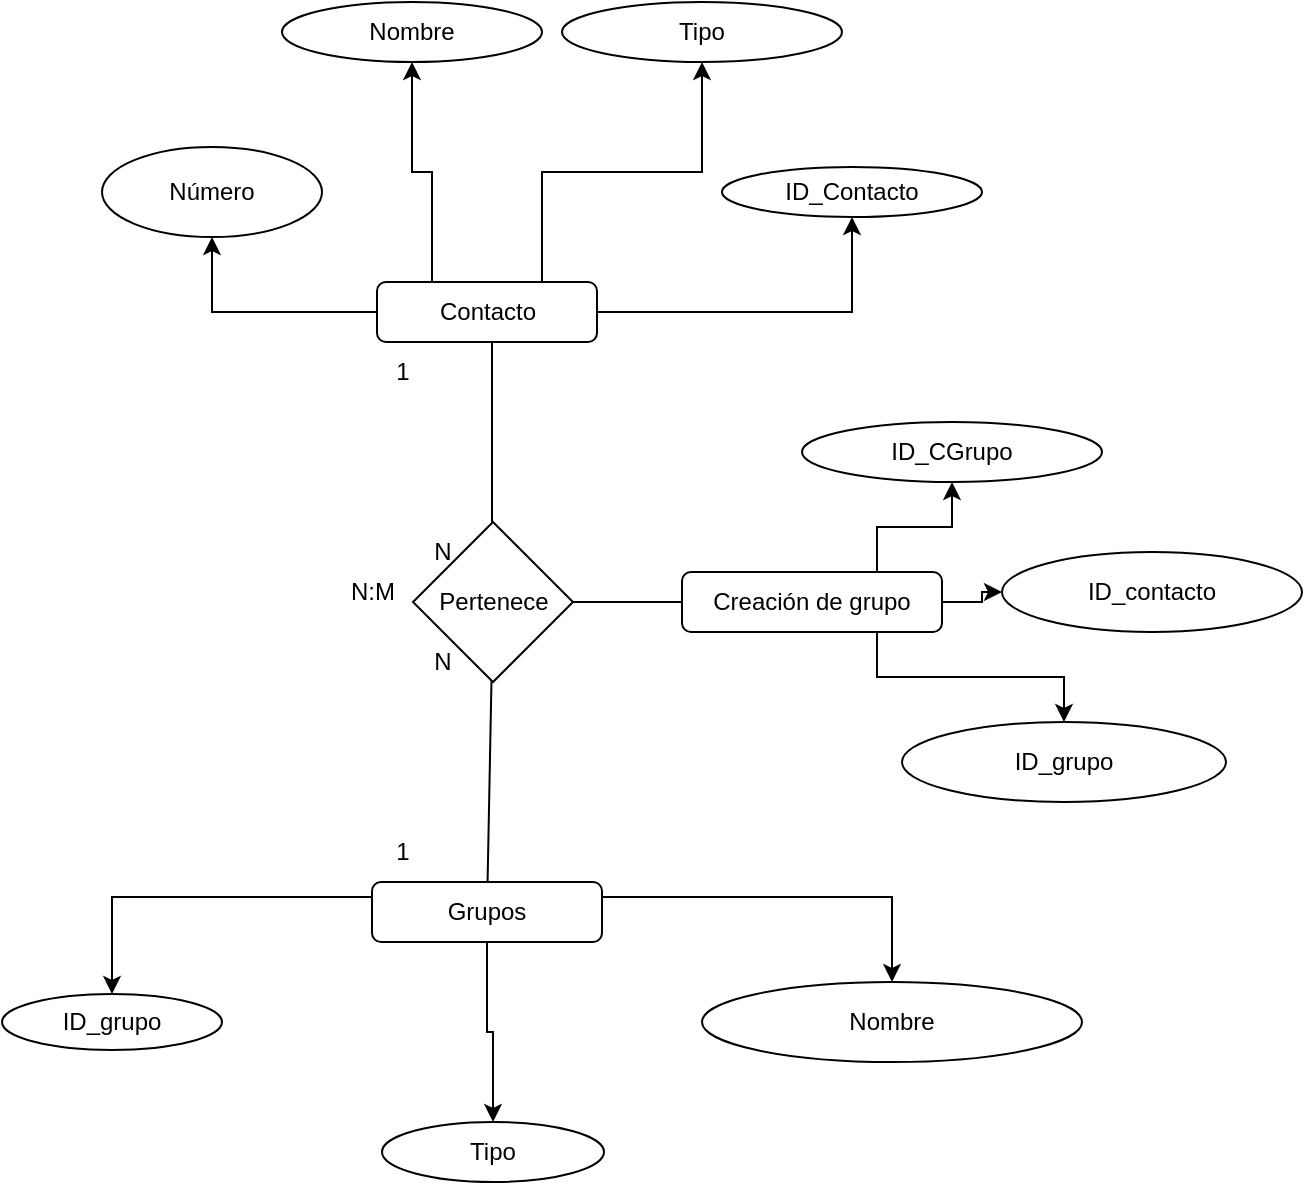 <mxfile version="24.7.5">
  <diagram name="Página-1" id="GVMUUKrqbzLiXZWwCfgx">
    <mxGraphModel dx="2497" dy="850" grid="1" gridSize="10" guides="1" tooltips="1" connect="1" arrows="1" fold="1" page="1" pageScale="1" pageWidth="827" pageHeight="1169" math="0" shadow="0">
      <root>
        <mxCell id="0" />
        <mxCell id="1" parent="0" />
        <mxCell id="09C9yKXrASOv5357ELTV-10" style="edgeStyle=orthogonalEdgeStyle;rounded=0;orthogonalLoop=1;jettySize=auto;html=1;exitX=0.25;exitY=0;exitDx=0;exitDy=0;" edge="1" parent="1" source="09C9yKXrASOv5357ELTV-5" target="09C9yKXrASOv5357ELTV-13">
          <mxGeometry relative="1" as="geometry">
            <mxPoint x="-1300" y="100" as="targetPoint" />
          </mxGeometry>
        </mxCell>
        <mxCell id="09C9yKXrASOv5357ELTV-11" style="edgeStyle=orthogonalEdgeStyle;rounded=0;orthogonalLoop=1;jettySize=auto;html=1;exitX=0.75;exitY=0;exitDx=0;exitDy=0;" edge="1" parent="1" source="09C9yKXrASOv5357ELTV-5" target="09C9yKXrASOv5357ELTV-14">
          <mxGeometry relative="1" as="geometry">
            <mxPoint x="-1180" y="110" as="targetPoint" />
          </mxGeometry>
        </mxCell>
        <mxCell id="09C9yKXrASOv5357ELTV-15" style="edgeStyle=orthogonalEdgeStyle;rounded=0;orthogonalLoop=1;jettySize=auto;html=1;exitX=0;exitY=0.5;exitDx=0;exitDy=0;" edge="1" parent="1" source="09C9yKXrASOv5357ELTV-5" target="09C9yKXrASOv5357ELTV-16">
          <mxGeometry relative="1" as="geometry">
            <mxPoint x="-1380" y="175" as="targetPoint" />
          </mxGeometry>
        </mxCell>
        <mxCell id="09C9yKXrASOv5357ELTV-44" style="edgeStyle=orthogonalEdgeStyle;rounded=0;orthogonalLoop=1;jettySize=auto;html=1;exitX=1;exitY=0.5;exitDx=0;exitDy=0;" edge="1" parent="1" source="09C9yKXrASOv5357ELTV-5" target="09C9yKXrASOv5357ELTV-45">
          <mxGeometry relative="1" as="geometry">
            <mxPoint x="-1130" y="175" as="targetPoint" />
          </mxGeometry>
        </mxCell>
        <mxCell id="09C9yKXrASOv5357ELTV-5" value="Contacto" style="rounded=1;whiteSpace=wrap;html=1;" vertex="1" parent="1">
          <mxGeometry x="-1312.5" y="220" width="110" height="30" as="geometry" />
        </mxCell>
        <mxCell id="09C9yKXrASOv5357ELTV-28" style="edgeStyle=orthogonalEdgeStyle;rounded=0;orthogonalLoop=1;jettySize=auto;html=1;exitX=0;exitY=0.25;exitDx=0;exitDy=0;" edge="1" parent="1" source="09C9yKXrASOv5357ELTV-9" target="09C9yKXrASOv5357ELTV-29">
          <mxGeometry relative="1" as="geometry">
            <mxPoint x="-1400" y="458" as="targetPoint" />
          </mxGeometry>
        </mxCell>
        <mxCell id="09C9yKXrASOv5357ELTV-32" style="edgeStyle=orthogonalEdgeStyle;rounded=0;orthogonalLoop=1;jettySize=auto;html=1;exitX=1;exitY=0.25;exitDx=0;exitDy=0;" edge="1" parent="1" source="09C9yKXrASOv5357ELTV-9" target="09C9yKXrASOv5357ELTV-33">
          <mxGeometry relative="1" as="geometry">
            <mxPoint x="-1100" y="470" as="targetPoint" />
          </mxGeometry>
        </mxCell>
        <mxCell id="09C9yKXrASOv5357ELTV-34" style="edgeStyle=orthogonalEdgeStyle;rounded=0;orthogonalLoop=1;jettySize=auto;html=1;exitX=0.5;exitY=1;exitDx=0;exitDy=0;" edge="1" parent="1" source="09C9yKXrASOv5357ELTV-9" target="09C9yKXrASOv5357ELTV-35">
          <mxGeometry relative="1" as="geometry">
            <mxPoint x="-1237" y="550" as="targetPoint" />
          </mxGeometry>
        </mxCell>
        <mxCell id="09C9yKXrASOv5357ELTV-9" value="Grupos" style="rounded=1;whiteSpace=wrap;html=1;" vertex="1" parent="1">
          <mxGeometry x="-1315" y="520" width="115" height="30" as="geometry" />
        </mxCell>
        <mxCell id="09C9yKXrASOv5357ELTV-13" value="Nombre" style="ellipse;whiteSpace=wrap;html=1;" vertex="1" parent="1">
          <mxGeometry x="-1360" y="80" width="130" height="30" as="geometry" />
        </mxCell>
        <mxCell id="09C9yKXrASOv5357ELTV-14" value="Tipo" style="ellipse;whiteSpace=wrap;html=1;" vertex="1" parent="1">
          <mxGeometry x="-1220" y="80" width="140" height="30" as="geometry" />
        </mxCell>
        <mxCell id="09C9yKXrASOv5357ELTV-16" value="Número" style="ellipse;whiteSpace=wrap;html=1;" vertex="1" parent="1">
          <mxGeometry x="-1450" y="152.5" width="110" height="45" as="geometry" />
        </mxCell>
        <mxCell id="09C9yKXrASOv5357ELTV-17" style="edgeStyle=orthogonalEdgeStyle;rounded=0;orthogonalLoop=1;jettySize=auto;html=1;exitX=0.5;exitY=1;exitDx=0;exitDy=0;" edge="1" parent="1">
          <mxGeometry relative="1" as="geometry">
            <mxPoint x="-1435" y="400" as="sourcePoint" />
            <mxPoint x="-1435" y="400" as="targetPoint" />
          </mxGeometry>
        </mxCell>
        <mxCell id="09C9yKXrASOv5357ELTV-19" value="1" style="text;html=1;align=center;verticalAlign=middle;resizable=0;points=[];autosize=1;strokeColor=none;fillColor=none;" vertex="1" parent="1">
          <mxGeometry x="-1315" y="250" width="30" height="30" as="geometry" />
        </mxCell>
        <mxCell id="09C9yKXrASOv5357ELTV-21" value="1" style="text;html=1;align=center;verticalAlign=middle;resizable=0;points=[];autosize=1;strokeColor=none;fillColor=none;" vertex="1" parent="1">
          <mxGeometry x="-1315" y="490" width="30" height="30" as="geometry" />
        </mxCell>
        <mxCell id="09C9yKXrASOv5357ELTV-22" value="N" style="text;html=1;align=center;verticalAlign=middle;resizable=0;points=[];autosize=1;strokeColor=none;fillColor=none;" vertex="1" parent="1">
          <mxGeometry x="-1295" y="395" width="30" height="30" as="geometry" />
        </mxCell>
        <mxCell id="09C9yKXrASOv5357ELTV-23" value="N" style="text;html=1;align=center;verticalAlign=middle;resizable=0;points=[];autosize=1;strokeColor=none;fillColor=none;" vertex="1" parent="1">
          <mxGeometry x="-1295" y="340" width="30" height="30" as="geometry" />
        </mxCell>
        <mxCell id="09C9yKXrASOv5357ELTV-24" value="N:M" style="text;html=1;align=center;verticalAlign=middle;resizable=0;points=[];autosize=1;strokeColor=none;fillColor=none;" vertex="1" parent="1">
          <mxGeometry x="-1340" y="360" width="50" height="30" as="geometry" />
        </mxCell>
        <mxCell id="09C9yKXrASOv5357ELTV-25" value="" style="endArrow=none;html=1;rounded=0;" edge="1" parent="1">
          <mxGeometry width="50" height="50" relative="1" as="geometry">
            <mxPoint x="-1255" y="340" as="sourcePoint" />
            <mxPoint x="-1255" y="250" as="targetPoint" />
          </mxGeometry>
        </mxCell>
        <mxCell id="09C9yKXrASOv5357ELTV-26" value="" style="endArrow=none;html=1;rounded=0;" edge="1" parent="1" source="09C9yKXrASOv5357ELTV-18">
          <mxGeometry width="50" height="50" relative="1" as="geometry">
            <mxPoint x="-1241" y="450" as="sourcePoint" />
            <mxPoint x="-1241" y="360" as="targetPoint" />
          </mxGeometry>
        </mxCell>
        <mxCell id="09C9yKXrASOv5357ELTV-29" value="ID_grupo" style="ellipse;whiteSpace=wrap;html=1;" vertex="1" parent="1">
          <mxGeometry x="-1500" y="576" width="110" height="28" as="geometry" />
        </mxCell>
        <mxCell id="09C9yKXrASOv5357ELTV-33" value="Nombre" style="ellipse;whiteSpace=wrap;html=1;" vertex="1" parent="1">
          <mxGeometry x="-1150" y="570" width="190" height="40" as="geometry" />
        </mxCell>
        <mxCell id="09C9yKXrASOv5357ELTV-35" value="Tipo" style="ellipse;whiteSpace=wrap;html=1;" vertex="1" parent="1">
          <mxGeometry x="-1310" y="640" width="111" height="30" as="geometry" />
        </mxCell>
        <mxCell id="09C9yKXrASOv5357ELTV-36" value="" style="endArrow=none;html=1;rounded=0;" edge="1" parent="1">
          <mxGeometry width="50" height="50" relative="1" as="geometry">
            <mxPoint x="-1220" y="380" as="sourcePoint" />
            <mxPoint x="-1160" y="380" as="targetPoint" />
          </mxGeometry>
        </mxCell>
        <mxCell id="09C9yKXrASOv5357ELTV-38" style="edgeStyle=orthogonalEdgeStyle;rounded=0;orthogonalLoop=1;jettySize=auto;html=1;exitX=0.75;exitY=0;exitDx=0;exitDy=0;" edge="1" parent="1" source="09C9yKXrASOv5357ELTV-37" target="09C9yKXrASOv5357ELTV-39">
          <mxGeometry relative="1" as="geometry">
            <mxPoint x="-1030" y="240" as="targetPoint" />
          </mxGeometry>
        </mxCell>
        <mxCell id="09C9yKXrASOv5357ELTV-40" style="edgeStyle=orthogonalEdgeStyle;rounded=0;orthogonalLoop=1;jettySize=auto;html=1;exitX=1;exitY=0.5;exitDx=0;exitDy=0;" edge="1" parent="1" source="09C9yKXrASOv5357ELTV-37" target="09C9yKXrASOv5357ELTV-41">
          <mxGeometry relative="1" as="geometry">
            <mxPoint x="-950" y="320" as="targetPoint" />
          </mxGeometry>
        </mxCell>
        <mxCell id="09C9yKXrASOv5357ELTV-42" style="edgeStyle=orthogonalEdgeStyle;rounded=0;orthogonalLoop=1;jettySize=auto;html=1;exitX=0.75;exitY=1;exitDx=0;exitDy=0;" edge="1" parent="1" source="09C9yKXrASOv5357ELTV-37" target="09C9yKXrASOv5357ELTV-43">
          <mxGeometry relative="1" as="geometry">
            <mxPoint x="-1052" y="380" as="targetPoint" />
          </mxGeometry>
        </mxCell>
        <mxCell id="09C9yKXrASOv5357ELTV-37" value="Creación de grupo" style="rounded=1;whiteSpace=wrap;html=1;" vertex="1" parent="1">
          <mxGeometry x="-1160" y="365" width="130" height="30" as="geometry" />
        </mxCell>
        <mxCell id="09C9yKXrASOv5357ELTV-39" value="ID_CGrupo" style="ellipse;whiteSpace=wrap;html=1;" vertex="1" parent="1">
          <mxGeometry x="-1100" y="290" width="150" height="30" as="geometry" />
        </mxCell>
        <mxCell id="09C9yKXrASOv5357ELTV-41" value="ID_contacto" style="ellipse;whiteSpace=wrap;html=1;" vertex="1" parent="1">
          <mxGeometry x="-1000" y="355" width="150" height="40" as="geometry" />
        </mxCell>
        <mxCell id="09C9yKXrASOv5357ELTV-43" value="ID_grupo" style="ellipse;whiteSpace=wrap;html=1;" vertex="1" parent="1">
          <mxGeometry x="-1050" y="440" width="162" height="40" as="geometry" />
        </mxCell>
        <mxCell id="09C9yKXrASOv5357ELTV-45" value="ID_Contacto" style="ellipse;whiteSpace=wrap;html=1;" vertex="1" parent="1">
          <mxGeometry x="-1140" y="162.5" width="130" height="25" as="geometry" />
        </mxCell>
        <mxCell id="09C9yKXrASOv5357ELTV-46" value="" style="endArrow=none;html=1;rounded=0;" edge="1" parent="1" source="09C9yKXrASOv5357ELTV-9" target="09C9yKXrASOv5357ELTV-18">
          <mxGeometry width="50" height="50" relative="1" as="geometry">
            <mxPoint x="-1241" y="450" as="sourcePoint" />
            <mxPoint x="-1241" y="360" as="targetPoint" />
          </mxGeometry>
        </mxCell>
        <mxCell id="09C9yKXrASOv5357ELTV-18" value="Pertenece" style="rhombus;whiteSpace=wrap;html=1;" vertex="1" parent="1">
          <mxGeometry x="-1294.5" y="340" width="80" height="80" as="geometry" />
        </mxCell>
      </root>
    </mxGraphModel>
  </diagram>
</mxfile>
